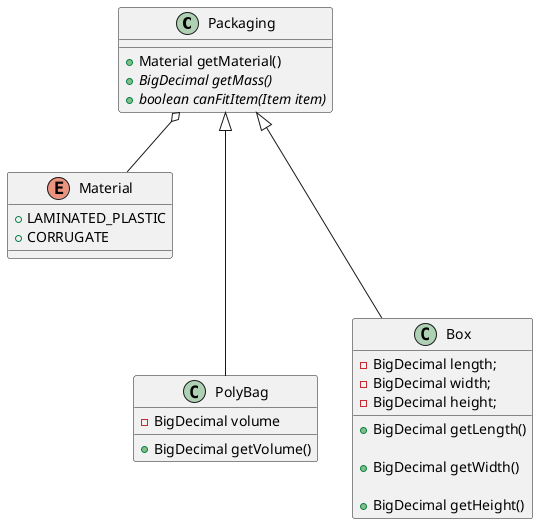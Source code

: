 @startuml

Packaging o-- Material

enum Material {
    +LAMINATED_PLASTIC
    +CORRUGATE
}


class Packaging {
    +Material getMaterial()
    {abstract} +BigDecimal getMass()
    {abstract} +boolean canFitItem(Item item)
}

class PolyBag{
    +BigDecimal getVolume()
    -BigDecimal volume
}

class Box {
    +BigDecimal getLength()

    +BigDecimal getWidth()

    +BigDecimal getHeight()

    -BigDecimal length;
    -BigDecimal width;
    -BigDecimal height;

}
Packaging <|--- PolyBag

Packaging <|--- Box

@enduml